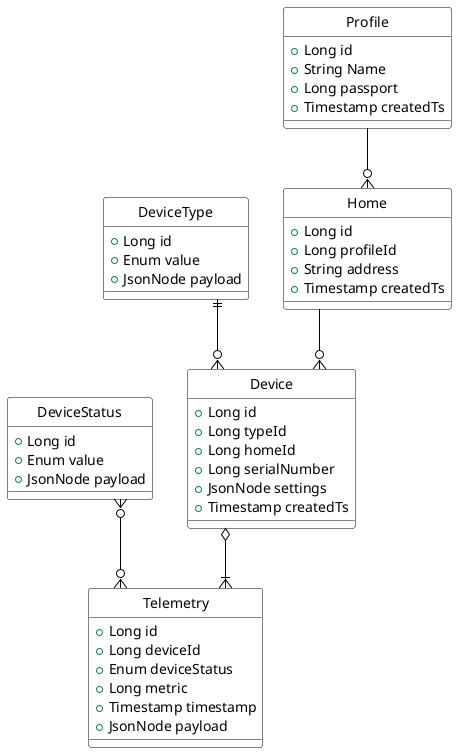 @startuml
skinparam linetype ortho
skinparam packageStyle rectangle
skinparam shadowing false
skinparam class {
  BackgroundColor White
  BorderColor Black
  ArrowColor Black
}
hide circle

class Home {
  +Long id
  +Long profileId
  +String address
  +Timestamp createdTs
}

class Profile {
  +Long id
  +String Name
  +Long passport
  +Timestamp createdTs
}

class Device {
  +Long id
  +Long typeId
  +Long homeId
  +Long serialNumber
  +JsonNode settings
  +Timestamp createdTs
}

class DeviceType {
  +Long id
  +Enum value
  +JsonNode payload
}

class Telemetry {
  +Long id
  +Long deviceId
  +Enum deviceStatus
  +Long metric
  +Timestamp timestamp
  +JsonNode payload
}

class DeviceStatus {
  +Long id
  +Enum value
  +JsonNode payload
}


Profile --o{ Home
Home --o{ Device
Device o--|{ Telemetry
DeviceType ||--o{ Device
DeviceStatus }o--o{ Telemetry

@enduml